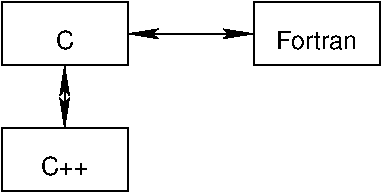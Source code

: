 #FIG 3.2
Portrait
Center
Metric
A4
100.0
Single
-2
1200 2
2 1 0 1 0 0 100 1 -1  6.40 0 0 12 1 1 2
  2 1 1.0 57.60 144.00
  2 1 1.0 57.60 144.00
       2700 675 3600 675
2 1 0 1 0 0 100 1 -1  6.40 0 0 12 1 1 2
  2 1 1.0 57.60 144.00
  2 1 1.0 57.60 144.00
       2250 900 2250 1350
4 1 0 100 1 16 12.0 0.0 4 256.0 368.0 2250 1687 C++\001
4 1 0 100 1 16 12.0 0.0 4 256.0 624.0 4050 787 Fortran\001
4 1 0 100 1 16 12.0 0.0 4 256.0 144.0 2250 787 C\001
2 2 0 1 0 0 100 1 -1  6.40 0 0 0 0 0 5
      1800 1350 2700 1350 2700 1800 1800 1800 1800 1350
2 2 0 1 0 0 100 1 -1  6.40 0 0 0 0 0 5
      3600 450 4500 450 4500 900 3600 900 3600 450
2 2 0 1 0 0 100 1 -1  6.40 0 0 0 0 0 5
      1800 450 2700 450 2700 900 1800 900 1800 450
